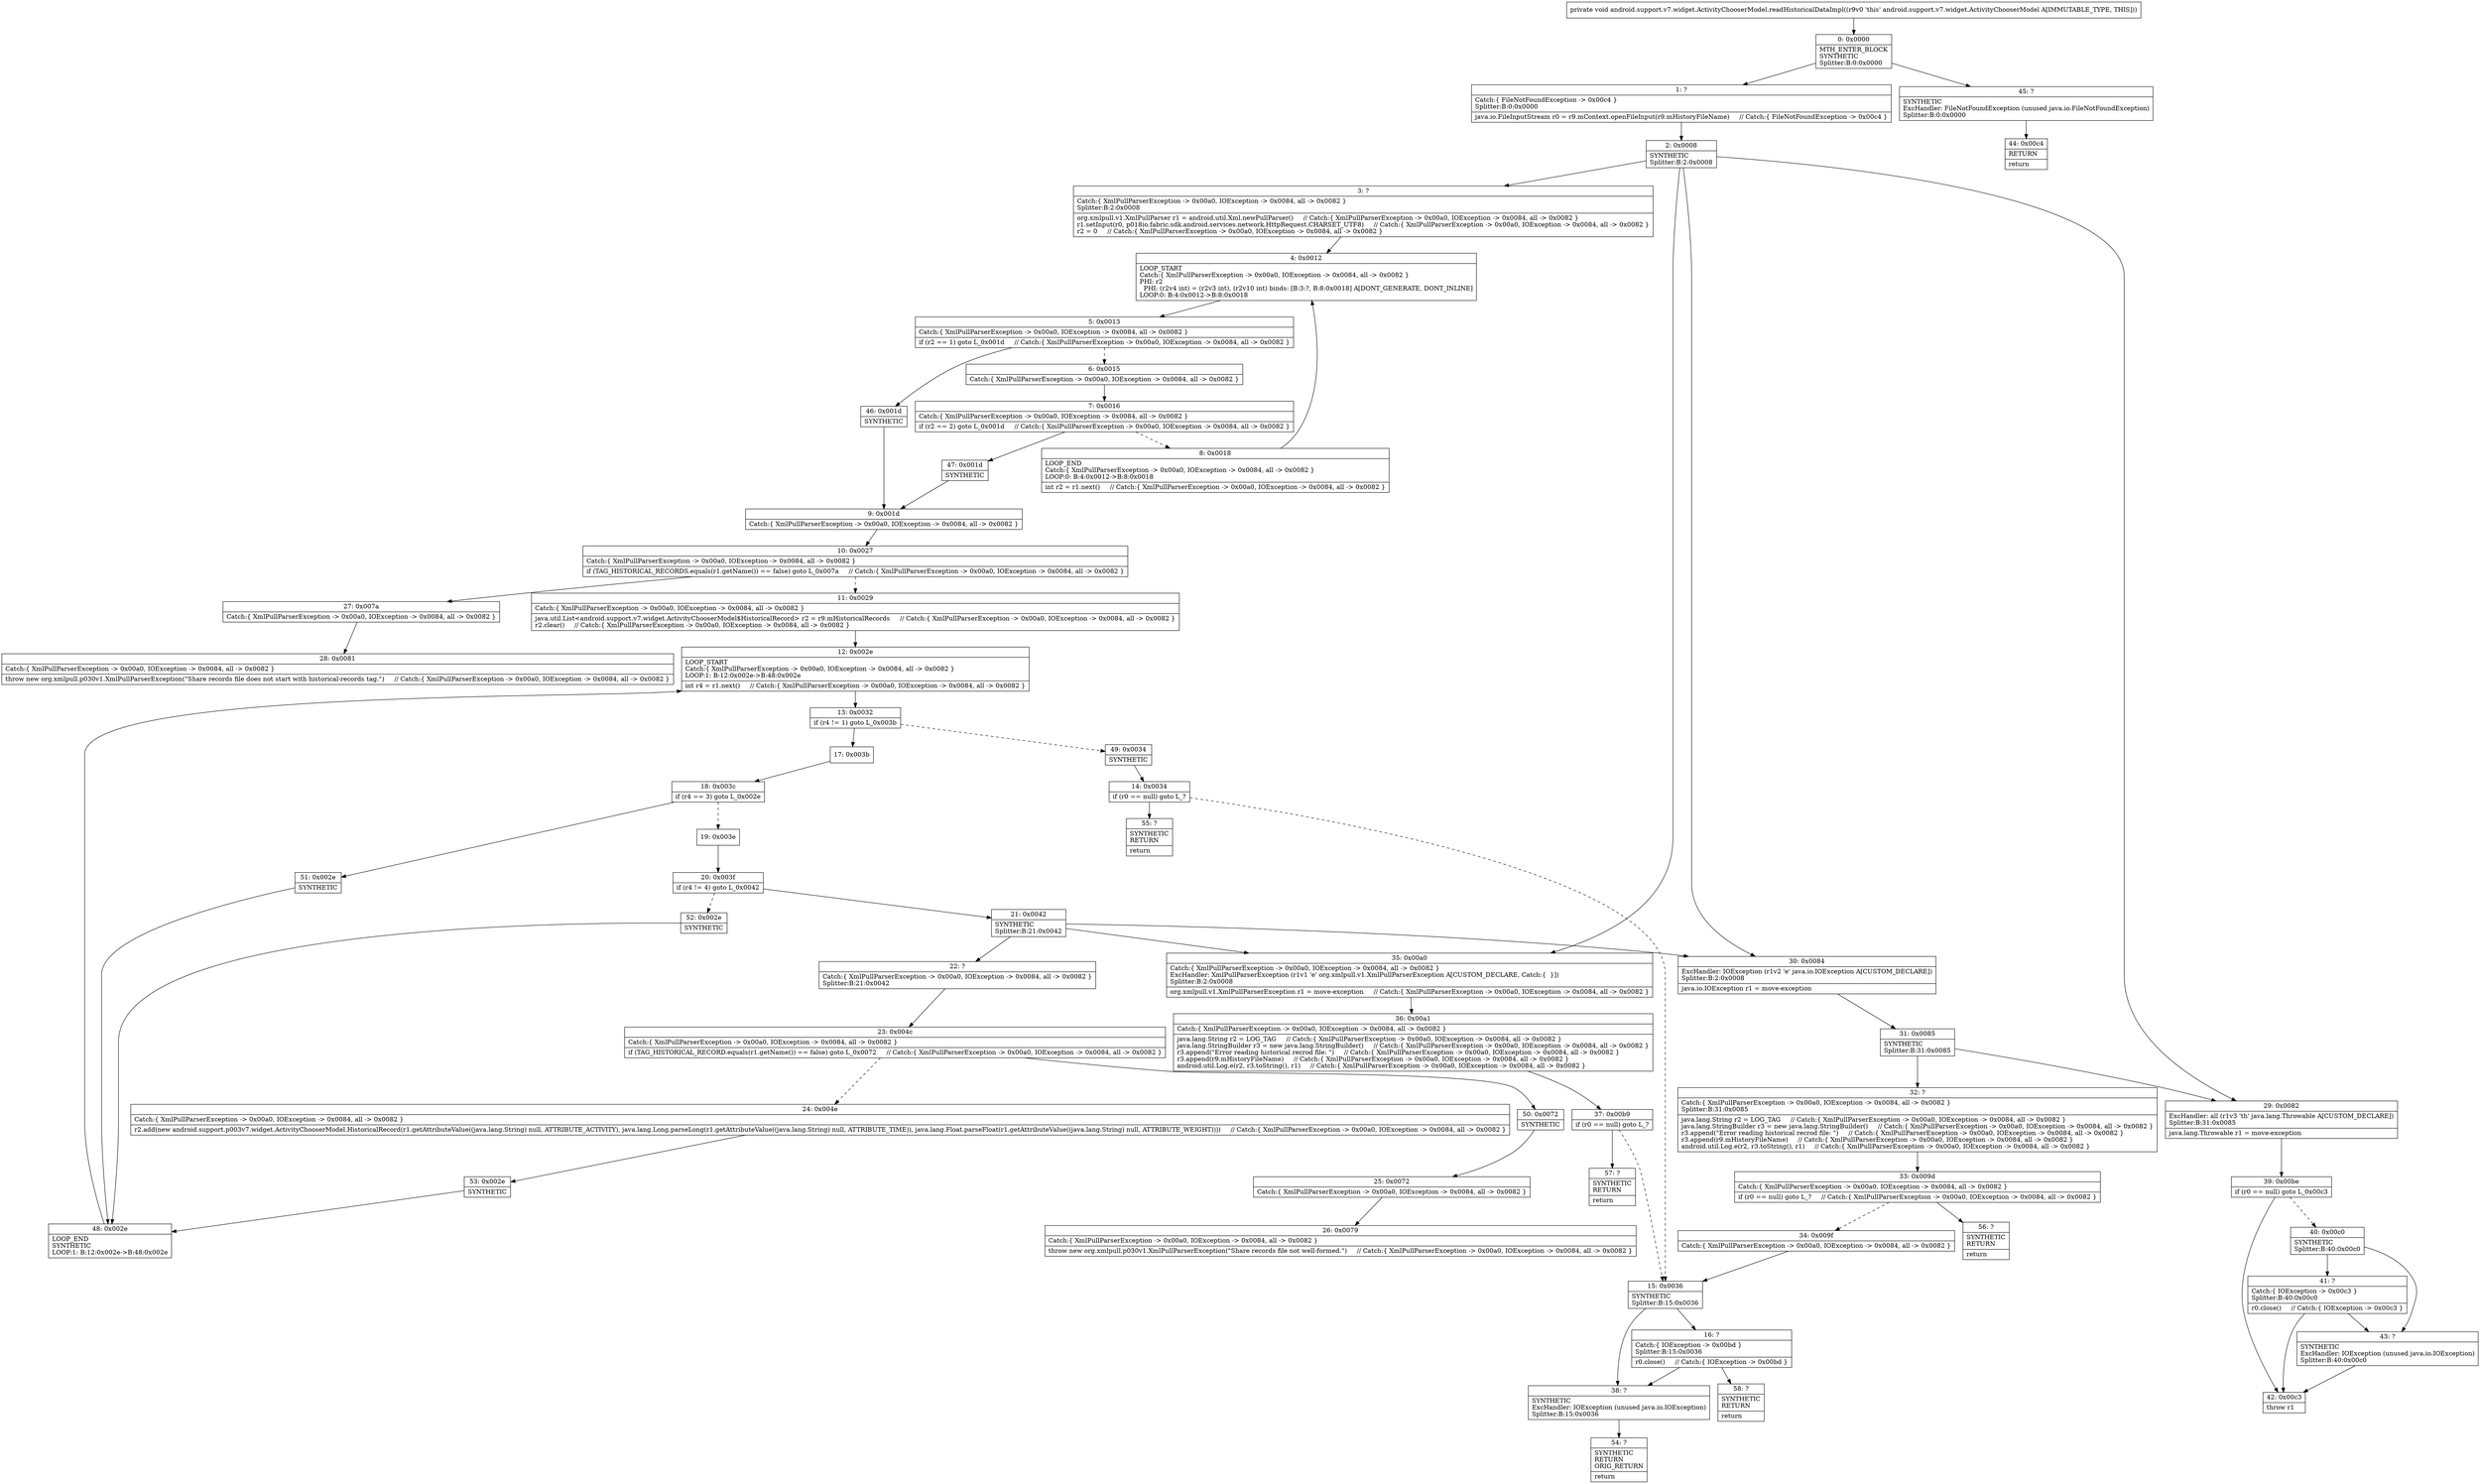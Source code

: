 digraph "CFG forandroid.support.v7.widget.ActivityChooserModel.readHistoricalDataImpl()V" {
Node_0 [shape=record,label="{0\:\ 0x0000|MTH_ENTER_BLOCK\lSYNTHETIC\lSplitter:B:0:0x0000\l}"];
Node_1 [shape=record,label="{1\:\ ?|Catch:\{ FileNotFoundException \-\> 0x00c4 \}\lSplitter:B:0:0x0000\l|java.io.FileInputStream r0 = r9.mContext.openFileInput(r9.mHistoryFileName)     \/\/ Catch:\{ FileNotFoundException \-\> 0x00c4 \}\l}"];
Node_2 [shape=record,label="{2\:\ 0x0008|SYNTHETIC\lSplitter:B:2:0x0008\l}"];
Node_3 [shape=record,label="{3\:\ ?|Catch:\{ XmlPullParserException \-\> 0x00a0, IOException \-\> 0x0084, all \-\> 0x0082 \}\lSplitter:B:2:0x0008\l|org.xmlpull.v1.XmlPullParser r1 = android.util.Xml.newPullParser()     \/\/ Catch:\{ XmlPullParserException \-\> 0x00a0, IOException \-\> 0x0084, all \-\> 0x0082 \}\lr1.setInput(r0, p018io.fabric.sdk.android.services.network.HttpRequest.CHARSET_UTF8)     \/\/ Catch:\{ XmlPullParserException \-\> 0x00a0, IOException \-\> 0x0084, all \-\> 0x0082 \}\lr2 = 0     \/\/ Catch:\{ XmlPullParserException \-\> 0x00a0, IOException \-\> 0x0084, all \-\> 0x0082 \}\l}"];
Node_4 [shape=record,label="{4\:\ 0x0012|LOOP_START\lCatch:\{ XmlPullParserException \-\> 0x00a0, IOException \-\> 0x0084, all \-\> 0x0082 \}\lPHI: r2 \l  PHI: (r2v4 int) = (r2v3 int), (r2v10 int) binds: [B:3:?, B:8:0x0018] A[DONT_GENERATE, DONT_INLINE]\lLOOP:0: B:4:0x0012\-\>B:8:0x0018\l}"];
Node_5 [shape=record,label="{5\:\ 0x0013|Catch:\{ XmlPullParserException \-\> 0x00a0, IOException \-\> 0x0084, all \-\> 0x0082 \}\l|if (r2 == 1) goto L_0x001d     \/\/ Catch:\{ XmlPullParserException \-\> 0x00a0, IOException \-\> 0x0084, all \-\> 0x0082 \}\l}"];
Node_6 [shape=record,label="{6\:\ 0x0015|Catch:\{ XmlPullParserException \-\> 0x00a0, IOException \-\> 0x0084, all \-\> 0x0082 \}\l}"];
Node_7 [shape=record,label="{7\:\ 0x0016|Catch:\{ XmlPullParserException \-\> 0x00a0, IOException \-\> 0x0084, all \-\> 0x0082 \}\l|if (r2 == 2) goto L_0x001d     \/\/ Catch:\{ XmlPullParserException \-\> 0x00a0, IOException \-\> 0x0084, all \-\> 0x0082 \}\l}"];
Node_8 [shape=record,label="{8\:\ 0x0018|LOOP_END\lCatch:\{ XmlPullParserException \-\> 0x00a0, IOException \-\> 0x0084, all \-\> 0x0082 \}\lLOOP:0: B:4:0x0012\-\>B:8:0x0018\l|int r2 = r1.next()     \/\/ Catch:\{ XmlPullParserException \-\> 0x00a0, IOException \-\> 0x0084, all \-\> 0x0082 \}\l}"];
Node_9 [shape=record,label="{9\:\ 0x001d|Catch:\{ XmlPullParserException \-\> 0x00a0, IOException \-\> 0x0084, all \-\> 0x0082 \}\l}"];
Node_10 [shape=record,label="{10\:\ 0x0027|Catch:\{ XmlPullParserException \-\> 0x00a0, IOException \-\> 0x0084, all \-\> 0x0082 \}\l|if (TAG_HISTORICAL_RECORDS.equals(r1.getName()) == false) goto L_0x007a     \/\/ Catch:\{ XmlPullParserException \-\> 0x00a0, IOException \-\> 0x0084, all \-\> 0x0082 \}\l}"];
Node_11 [shape=record,label="{11\:\ 0x0029|Catch:\{ XmlPullParserException \-\> 0x00a0, IOException \-\> 0x0084, all \-\> 0x0082 \}\l|java.util.List\<android.support.v7.widget.ActivityChooserModel$HistoricalRecord\> r2 = r9.mHistoricalRecords     \/\/ Catch:\{ XmlPullParserException \-\> 0x00a0, IOException \-\> 0x0084, all \-\> 0x0082 \}\lr2.clear()     \/\/ Catch:\{ XmlPullParserException \-\> 0x00a0, IOException \-\> 0x0084, all \-\> 0x0082 \}\l}"];
Node_12 [shape=record,label="{12\:\ 0x002e|LOOP_START\lCatch:\{ XmlPullParserException \-\> 0x00a0, IOException \-\> 0x0084, all \-\> 0x0082 \}\lLOOP:1: B:12:0x002e\-\>B:48:0x002e\l|int r4 = r1.next()     \/\/ Catch:\{ XmlPullParserException \-\> 0x00a0, IOException \-\> 0x0084, all \-\> 0x0082 \}\l}"];
Node_13 [shape=record,label="{13\:\ 0x0032|if (r4 != 1) goto L_0x003b\l}"];
Node_14 [shape=record,label="{14\:\ 0x0034|if (r0 == null) goto L_?\l}"];
Node_15 [shape=record,label="{15\:\ 0x0036|SYNTHETIC\lSplitter:B:15:0x0036\l}"];
Node_16 [shape=record,label="{16\:\ ?|Catch:\{ IOException \-\> 0x00bd \}\lSplitter:B:15:0x0036\l|r0.close()     \/\/ Catch:\{ IOException \-\> 0x00bd \}\l}"];
Node_17 [shape=record,label="{17\:\ 0x003b}"];
Node_18 [shape=record,label="{18\:\ 0x003c|if (r4 == 3) goto L_0x002e\l}"];
Node_19 [shape=record,label="{19\:\ 0x003e}"];
Node_20 [shape=record,label="{20\:\ 0x003f|if (r4 != 4) goto L_0x0042\l}"];
Node_21 [shape=record,label="{21\:\ 0x0042|SYNTHETIC\lSplitter:B:21:0x0042\l}"];
Node_22 [shape=record,label="{22\:\ ?|Catch:\{ XmlPullParserException \-\> 0x00a0, IOException \-\> 0x0084, all \-\> 0x0082 \}\lSplitter:B:21:0x0042\l}"];
Node_23 [shape=record,label="{23\:\ 0x004c|Catch:\{ XmlPullParserException \-\> 0x00a0, IOException \-\> 0x0084, all \-\> 0x0082 \}\l|if (TAG_HISTORICAL_RECORD.equals(r1.getName()) == false) goto L_0x0072     \/\/ Catch:\{ XmlPullParserException \-\> 0x00a0, IOException \-\> 0x0084, all \-\> 0x0082 \}\l}"];
Node_24 [shape=record,label="{24\:\ 0x004e|Catch:\{ XmlPullParserException \-\> 0x00a0, IOException \-\> 0x0084, all \-\> 0x0082 \}\l|r2.add(new android.support.p003v7.widget.ActivityChooserModel.HistoricalRecord(r1.getAttributeValue((java.lang.String) null, ATTRIBUTE_ACTIVITY), java.lang.Long.parseLong(r1.getAttributeValue((java.lang.String) null, ATTRIBUTE_TIME)), java.lang.Float.parseFloat(r1.getAttributeValue((java.lang.String) null, ATTRIBUTE_WEIGHT))))     \/\/ Catch:\{ XmlPullParserException \-\> 0x00a0, IOException \-\> 0x0084, all \-\> 0x0082 \}\l}"];
Node_25 [shape=record,label="{25\:\ 0x0072|Catch:\{ XmlPullParserException \-\> 0x00a0, IOException \-\> 0x0084, all \-\> 0x0082 \}\l}"];
Node_26 [shape=record,label="{26\:\ 0x0079|Catch:\{ XmlPullParserException \-\> 0x00a0, IOException \-\> 0x0084, all \-\> 0x0082 \}\l|throw new org.xmlpull.p030v1.XmlPullParserException(\"Share records file not well\-formed.\")     \/\/ Catch:\{ XmlPullParserException \-\> 0x00a0, IOException \-\> 0x0084, all \-\> 0x0082 \}\l}"];
Node_27 [shape=record,label="{27\:\ 0x007a|Catch:\{ XmlPullParserException \-\> 0x00a0, IOException \-\> 0x0084, all \-\> 0x0082 \}\l}"];
Node_28 [shape=record,label="{28\:\ 0x0081|Catch:\{ XmlPullParserException \-\> 0x00a0, IOException \-\> 0x0084, all \-\> 0x0082 \}\l|throw new org.xmlpull.p030v1.XmlPullParserException(\"Share records file does not start with historical\-records tag.\")     \/\/ Catch:\{ XmlPullParserException \-\> 0x00a0, IOException \-\> 0x0084, all \-\> 0x0082 \}\l}"];
Node_29 [shape=record,label="{29\:\ 0x0082|ExcHandler: all (r1v3 'th' java.lang.Throwable A[CUSTOM_DECLARE])\lSplitter:B:31:0x0085\l|java.lang.Throwable r1 = move\-exception\l}"];
Node_30 [shape=record,label="{30\:\ 0x0084|ExcHandler: IOException (r1v2 'e' java.io.IOException A[CUSTOM_DECLARE])\lSplitter:B:2:0x0008\l|java.io.IOException r1 = move\-exception\l}"];
Node_31 [shape=record,label="{31\:\ 0x0085|SYNTHETIC\lSplitter:B:31:0x0085\l}"];
Node_32 [shape=record,label="{32\:\ ?|Catch:\{ XmlPullParserException \-\> 0x00a0, IOException \-\> 0x0084, all \-\> 0x0082 \}\lSplitter:B:31:0x0085\l|java.lang.String r2 = LOG_TAG     \/\/ Catch:\{ XmlPullParserException \-\> 0x00a0, IOException \-\> 0x0084, all \-\> 0x0082 \}\ljava.lang.StringBuilder r3 = new java.lang.StringBuilder()     \/\/ Catch:\{ XmlPullParserException \-\> 0x00a0, IOException \-\> 0x0084, all \-\> 0x0082 \}\lr3.append(\"Error reading historical recrod file: \")     \/\/ Catch:\{ XmlPullParserException \-\> 0x00a0, IOException \-\> 0x0084, all \-\> 0x0082 \}\lr3.append(r9.mHistoryFileName)     \/\/ Catch:\{ XmlPullParserException \-\> 0x00a0, IOException \-\> 0x0084, all \-\> 0x0082 \}\landroid.util.Log.e(r2, r3.toString(), r1)     \/\/ Catch:\{ XmlPullParserException \-\> 0x00a0, IOException \-\> 0x0084, all \-\> 0x0082 \}\l}"];
Node_33 [shape=record,label="{33\:\ 0x009d|Catch:\{ XmlPullParserException \-\> 0x00a0, IOException \-\> 0x0084, all \-\> 0x0082 \}\l|if (r0 == null) goto L_?     \/\/ Catch:\{ XmlPullParserException \-\> 0x00a0, IOException \-\> 0x0084, all \-\> 0x0082 \}\l}"];
Node_34 [shape=record,label="{34\:\ 0x009f|Catch:\{ XmlPullParserException \-\> 0x00a0, IOException \-\> 0x0084, all \-\> 0x0082 \}\l}"];
Node_35 [shape=record,label="{35\:\ 0x00a0|Catch:\{ XmlPullParserException \-\> 0x00a0, IOException \-\> 0x0084, all \-\> 0x0082 \}\lExcHandler: XmlPullParserException (r1v1 'e' org.xmlpull.v1.XmlPullParserException A[CUSTOM_DECLARE, Catch:\{  \}])\lSplitter:B:2:0x0008\l|org.xmlpull.v1.XmlPullParserException r1 = move\-exception     \/\/ Catch:\{ XmlPullParserException \-\> 0x00a0, IOException \-\> 0x0084, all \-\> 0x0082 \}\l}"];
Node_36 [shape=record,label="{36\:\ 0x00a1|Catch:\{ XmlPullParserException \-\> 0x00a0, IOException \-\> 0x0084, all \-\> 0x0082 \}\l|java.lang.String r2 = LOG_TAG     \/\/ Catch:\{ XmlPullParserException \-\> 0x00a0, IOException \-\> 0x0084, all \-\> 0x0082 \}\ljava.lang.StringBuilder r3 = new java.lang.StringBuilder()     \/\/ Catch:\{ XmlPullParserException \-\> 0x00a0, IOException \-\> 0x0084, all \-\> 0x0082 \}\lr3.append(\"Error reading historical recrod file: \")     \/\/ Catch:\{ XmlPullParserException \-\> 0x00a0, IOException \-\> 0x0084, all \-\> 0x0082 \}\lr3.append(r9.mHistoryFileName)     \/\/ Catch:\{ XmlPullParserException \-\> 0x00a0, IOException \-\> 0x0084, all \-\> 0x0082 \}\landroid.util.Log.e(r2, r3.toString(), r1)     \/\/ Catch:\{ XmlPullParserException \-\> 0x00a0, IOException \-\> 0x0084, all \-\> 0x0082 \}\l}"];
Node_37 [shape=record,label="{37\:\ 0x00b9|if (r0 == null) goto L_?\l}"];
Node_38 [shape=record,label="{38\:\ ?|SYNTHETIC\lExcHandler: IOException (unused java.io.IOException)\lSplitter:B:15:0x0036\l}"];
Node_39 [shape=record,label="{39\:\ 0x00be|if (r0 == null) goto L_0x00c3\l}"];
Node_40 [shape=record,label="{40\:\ 0x00c0|SYNTHETIC\lSplitter:B:40:0x00c0\l}"];
Node_41 [shape=record,label="{41\:\ ?|Catch:\{ IOException \-\> 0x00c3 \}\lSplitter:B:40:0x00c0\l|r0.close()     \/\/ Catch:\{ IOException \-\> 0x00c3 \}\l}"];
Node_42 [shape=record,label="{42\:\ 0x00c3|throw r1\l}"];
Node_43 [shape=record,label="{43\:\ ?|SYNTHETIC\lExcHandler: IOException (unused java.io.IOException)\lSplitter:B:40:0x00c0\l}"];
Node_44 [shape=record,label="{44\:\ 0x00c4|RETURN\l|return\l}"];
Node_45 [shape=record,label="{45\:\ ?|SYNTHETIC\lExcHandler: FileNotFoundException (unused java.io.FileNotFoundException)\lSplitter:B:0:0x0000\l}"];
Node_46 [shape=record,label="{46\:\ 0x001d|SYNTHETIC\l}"];
Node_47 [shape=record,label="{47\:\ 0x001d|SYNTHETIC\l}"];
Node_48 [shape=record,label="{48\:\ 0x002e|LOOP_END\lSYNTHETIC\lLOOP:1: B:12:0x002e\-\>B:48:0x002e\l}"];
Node_49 [shape=record,label="{49\:\ 0x0034|SYNTHETIC\l}"];
Node_50 [shape=record,label="{50\:\ 0x0072|SYNTHETIC\l}"];
Node_51 [shape=record,label="{51\:\ 0x002e|SYNTHETIC\l}"];
Node_52 [shape=record,label="{52\:\ 0x002e|SYNTHETIC\l}"];
Node_53 [shape=record,label="{53\:\ 0x002e|SYNTHETIC\l}"];
Node_54 [shape=record,label="{54\:\ ?|SYNTHETIC\lRETURN\lORIG_RETURN\l|return\l}"];
Node_55 [shape=record,label="{55\:\ ?|SYNTHETIC\lRETURN\l|return\l}"];
Node_56 [shape=record,label="{56\:\ ?|SYNTHETIC\lRETURN\l|return\l}"];
Node_57 [shape=record,label="{57\:\ ?|SYNTHETIC\lRETURN\l|return\l}"];
Node_58 [shape=record,label="{58\:\ ?|SYNTHETIC\lRETURN\l|return\l}"];
MethodNode[shape=record,label="{private void android.support.v7.widget.ActivityChooserModel.readHistoricalDataImpl((r9v0 'this' android.support.v7.widget.ActivityChooserModel A[IMMUTABLE_TYPE, THIS])) }"];
MethodNode -> Node_0;
Node_0 -> Node_1;
Node_0 -> Node_45;
Node_1 -> Node_2;
Node_2 -> Node_3;
Node_2 -> Node_35;
Node_2 -> Node_30;
Node_2 -> Node_29;
Node_3 -> Node_4;
Node_4 -> Node_5;
Node_5 -> Node_6[style=dashed];
Node_5 -> Node_46;
Node_6 -> Node_7;
Node_7 -> Node_8[style=dashed];
Node_7 -> Node_47;
Node_8 -> Node_4;
Node_9 -> Node_10;
Node_10 -> Node_11[style=dashed];
Node_10 -> Node_27;
Node_11 -> Node_12;
Node_12 -> Node_13;
Node_13 -> Node_17;
Node_13 -> Node_49[style=dashed];
Node_14 -> Node_15[style=dashed];
Node_14 -> Node_55;
Node_15 -> Node_16;
Node_15 -> Node_38;
Node_16 -> Node_38;
Node_16 -> Node_58;
Node_17 -> Node_18;
Node_18 -> Node_19[style=dashed];
Node_18 -> Node_51;
Node_19 -> Node_20;
Node_20 -> Node_21;
Node_20 -> Node_52[style=dashed];
Node_21 -> Node_22;
Node_21 -> Node_35;
Node_21 -> Node_30;
Node_22 -> Node_23;
Node_23 -> Node_24[style=dashed];
Node_23 -> Node_50;
Node_24 -> Node_53;
Node_25 -> Node_26;
Node_27 -> Node_28;
Node_29 -> Node_39;
Node_30 -> Node_31;
Node_31 -> Node_32;
Node_31 -> Node_29;
Node_32 -> Node_33;
Node_33 -> Node_34[style=dashed];
Node_33 -> Node_56;
Node_34 -> Node_15;
Node_35 -> Node_36;
Node_36 -> Node_37;
Node_37 -> Node_15[style=dashed];
Node_37 -> Node_57;
Node_38 -> Node_54;
Node_39 -> Node_40[style=dashed];
Node_39 -> Node_42;
Node_40 -> Node_41;
Node_40 -> Node_43;
Node_41 -> Node_42;
Node_41 -> Node_43;
Node_43 -> Node_42;
Node_45 -> Node_44;
Node_46 -> Node_9;
Node_47 -> Node_9;
Node_48 -> Node_12;
Node_49 -> Node_14;
Node_50 -> Node_25;
Node_51 -> Node_48;
Node_52 -> Node_48;
Node_53 -> Node_48;
}

